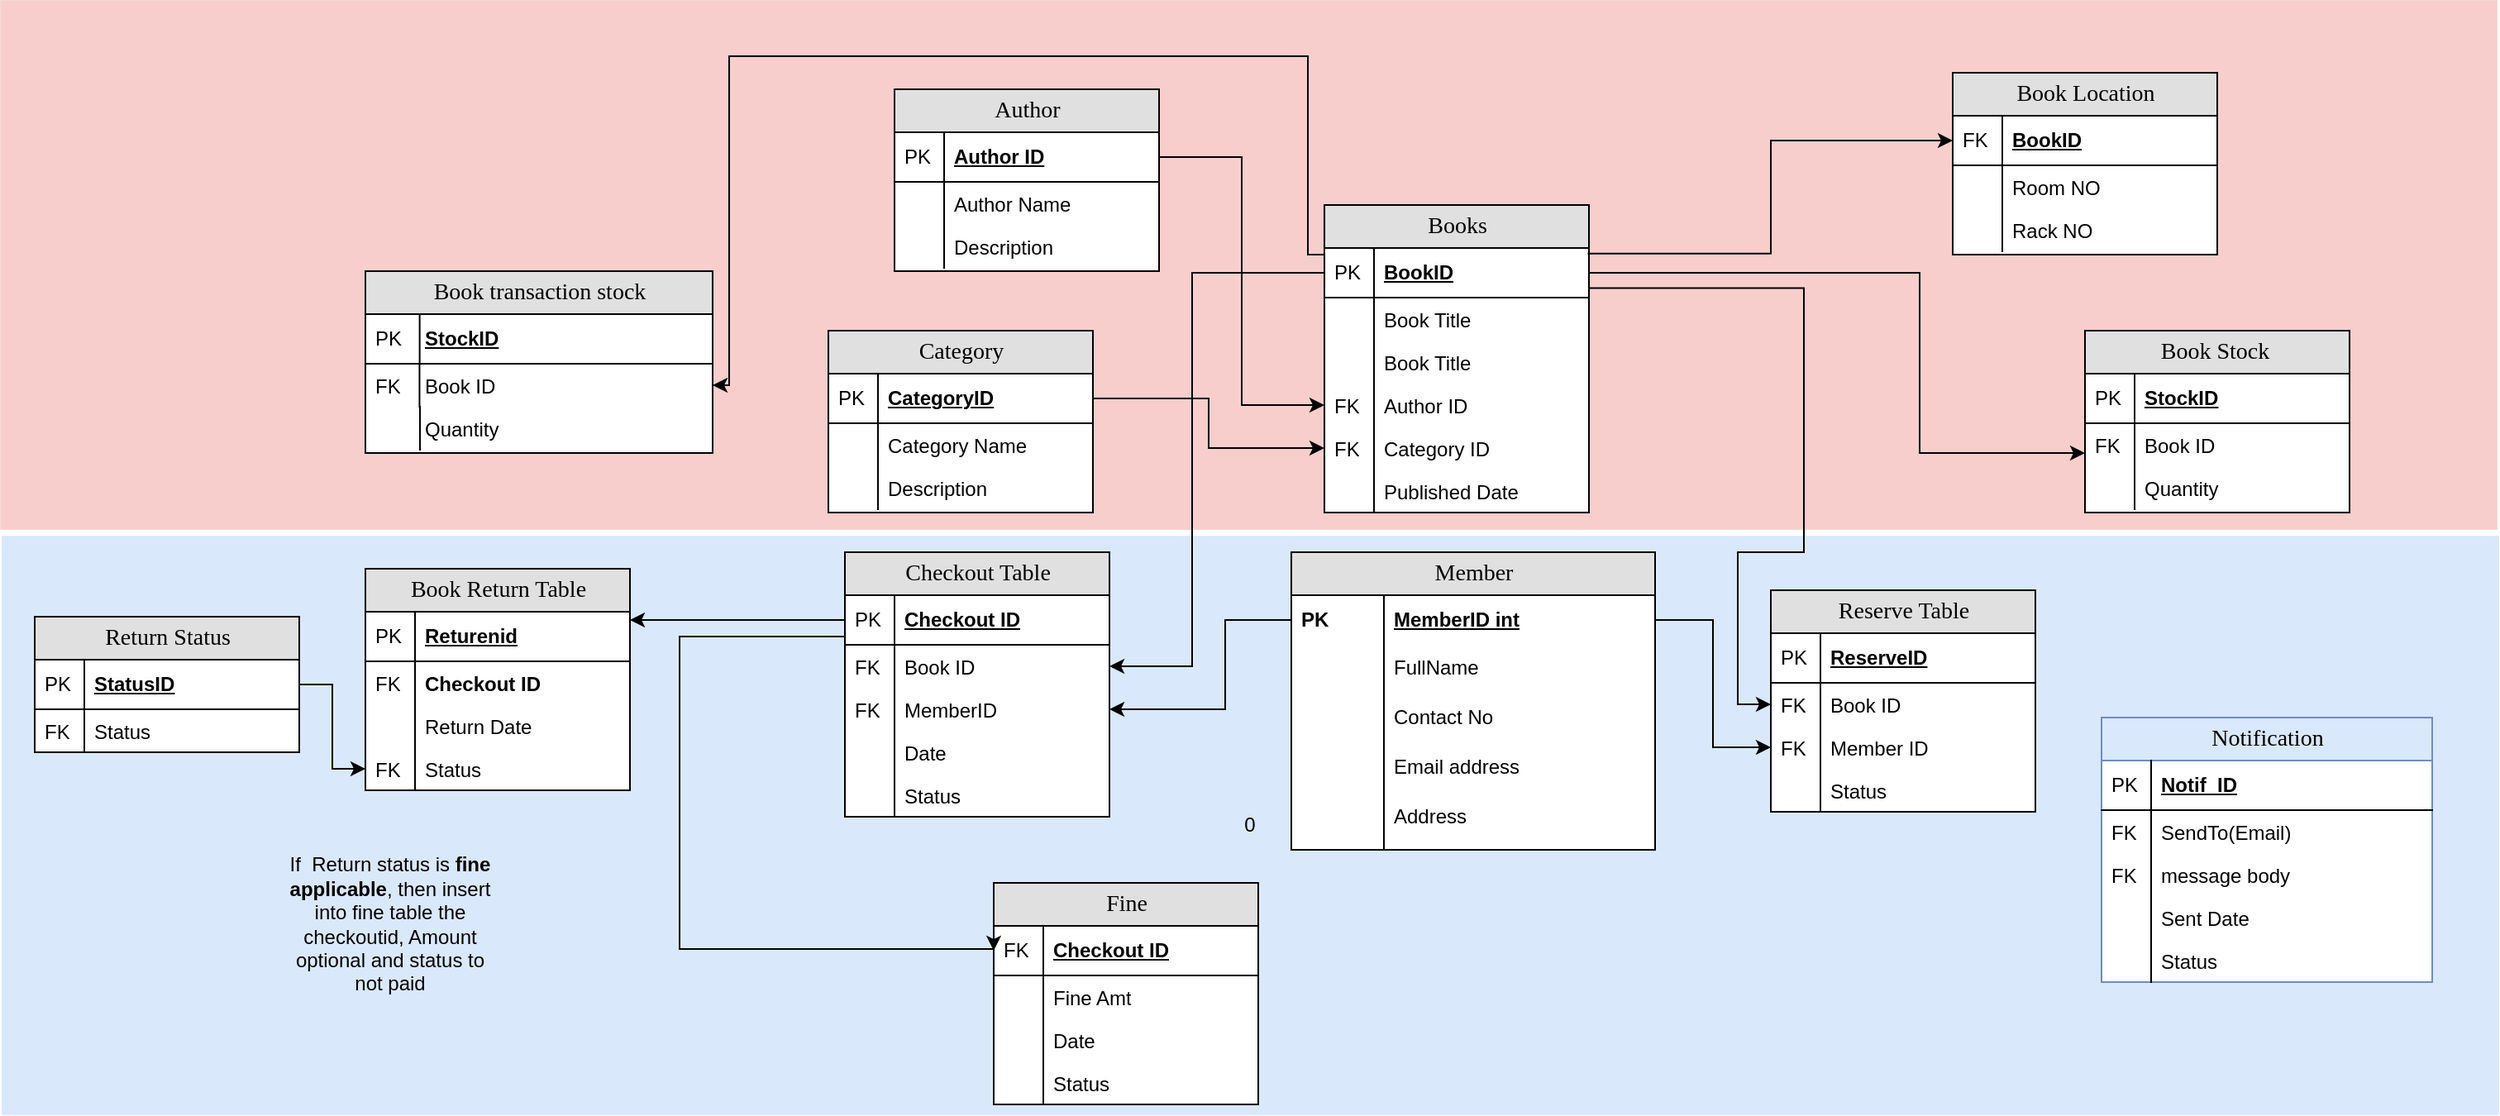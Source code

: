 <mxfile version="16.4.7" type="github">
  <diagram name="Page-1" id="e56a1550-8fbb-45ad-956c-1786394a9013">
    <mxGraphModel dx="2378" dy="1433" grid="1" gridSize="10" guides="1" tooltips="1" connect="1" arrows="1" fold="1" page="1" pageScale="1" pageWidth="1100" pageHeight="850" background="none" math="0" shadow="0">
      <root>
        <mxCell id="0" />
        <mxCell id="1" parent="0" />
        <mxCell id="zyqultt8QkaMkEBmk27H-129" value="0" style="rounded=0;whiteSpace=wrap;html=1;fillColor=#dae8fc;strokeColor=#6c8ebf;strokeWidth=0;" parent="1" vertex="1">
          <mxGeometry x="-390" y="270" width="1510" height="350" as="geometry" />
        </mxCell>
        <mxCell id="zyqultt8QkaMkEBmk27H-127" value="" style="rounded=0;whiteSpace=wrap;html=1;fillColor=#f8cecc;strokeColor=#b85450;strokeWidth=0;" parent="1" vertex="1">
          <mxGeometry x="-391" y="-54" width="1510" height="320" as="geometry" />
        </mxCell>
        <mxCell id="2e49270ec7c68f3f-1" value="Member" style="swimlane;html=1;fontStyle=0;childLayout=stackLayout;horizontal=1;startSize=26;fillColor=#e0e0e0;horizontalStack=0;resizeParent=1;resizeLast=0;collapsible=1;marginBottom=0;swimlaneFillColor=#ffffff;align=center;rounded=0;shadow=0;comic=0;labelBackgroundColor=none;strokeWidth=1;fontFamily=Verdana;fontSize=14" parent="1" vertex="1">
          <mxGeometry x="390" y="280" width="220" height="180" as="geometry" />
        </mxCell>
        <mxCell id="2e49270ec7c68f3f-2" value="MemberID int" style="shape=partialRectangle;top=0;left=0;right=0;bottom=0;html=1;align=left;verticalAlign=middle;fillColor=none;spacingLeft=60;spacingRight=4;whiteSpace=wrap;overflow=hidden;rotatable=0;points=[[0,0.5],[1,0.5]];portConstraint=eastwest;dropTarget=0;fontStyle=5;" parent="2e49270ec7c68f3f-1" vertex="1">
          <mxGeometry y="26" width="220" height="30" as="geometry" />
        </mxCell>
        <mxCell id="2e49270ec7c68f3f-3" value="PK" style="shape=partialRectangle;fontStyle=1;top=0;left=0;bottom=0;html=1;fillColor=none;align=left;verticalAlign=middle;spacingLeft=4;spacingRight=4;whiteSpace=wrap;overflow=hidden;rotatable=0;points=[];portConstraint=eastwest;part=1;" parent="2e49270ec7c68f3f-2" vertex="1" connectable="0">
          <mxGeometry width="56" height="30" as="geometry" />
        </mxCell>
        <mxCell id="2e49270ec7c68f3f-6" value="FullName" style="shape=partialRectangle;top=0;left=0;right=0;bottom=0;html=1;align=left;verticalAlign=top;fillColor=none;spacingLeft=60;spacingRight=4;whiteSpace=wrap;overflow=hidden;rotatable=0;points=[[0,0.5],[1,0.5]];portConstraint=eastwest;dropTarget=0;" parent="2e49270ec7c68f3f-1" vertex="1">
          <mxGeometry y="56" width="220" height="30" as="geometry" />
        </mxCell>
        <mxCell id="2e49270ec7c68f3f-7" value="" style="shape=partialRectangle;top=0;left=0;bottom=0;html=1;fillColor=none;align=left;verticalAlign=top;spacingLeft=4;spacingRight=4;whiteSpace=wrap;overflow=hidden;rotatable=0;points=[];portConstraint=eastwest;part=1;" parent="2e49270ec7c68f3f-6" vertex="1" connectable="0">
          <mxGeometry width="56" height="30" as="geometry" />
        </mxCell>
        <mxCell id="zyqultt8QkaMkEBmk27H-4" value="Contact No" style="shape=partialRectangle;top=0;left=0;right=0;bottom=0;html=1;align=left;verticalAlign=top;fillColor=none;spacingLeft=60;spacingRight=4;whiteSpace=wrap;overflow=hidden;rotatable=0;points=[[0,0.5],[1,0.5]];portConstraint=eastwest;dropTarget=0;" parent="2e49270ec7c68f3f-1" vertex="1">
          <mxGeometry y="86" width="220" height="30" as="geometry" />
        </mxCell>
        <mxCell id="zyqultt8QkaMkEBmk27H-5" value="" style="shape=partialRectangle;top=0;left=0;bottom=0;html=1;fillColor=none;align=left;verticalAlign=top;spacingLeft=4;spacingRight=4;whiteSpace=wrap;overflow=hidden;rotatable=0;points=[];portConstraint=eastwest;part=1;" parent="zyqultt8QkaMkEBmk27H-4" vertex="1" connectable="0">
          <mxGeometry width="56" height="30" as="geometry" />
        </mxCell>
        <mxCell id="zyqultt8QkaMkEBmk27H-6" value="Email address" style="shape=partialRectangle;top=0;left=0;right=0;bottom=0;html=1;align=left;verticalAlign=top;fillColor=none;spacingLeft=60;spacingRight=4;whiteSpace=wrap;overflow=hidden;rotatable=0;points=[[0,0.5],[1,0.5]];portConstraint=eastwest;dropTarget=0;" parent="2e49270ec7c68f3f-1" vertex="1">
          <mxGeometry y="116" width="220" height="30" as="geometry" />
        </mxCell>
        <mxCell id="zyqultt8QkaMkEBmk27H-7" value="" style="shape=partialRectangle;top=0;left=0;bottom=0;html=1;fillColor=none;align=left;verticalAlign=top;spacingLeft=4;spacingRight=4;whiteSpace=wrap;overflow=hidden;rotatable=0;points=[];portConstraint=eastwest;part=1;" parent="zyqultt8QkaMkEBmk27H-6" vertex="1" connectable="0">
          <mxGeometry width="56" height="30" as="geometry" />
        </mxCell>
        <mxCell id="zyqultt8QkaMkEBmk27H-8" value="Address" style="shape=partialRectangle;top=0;left=0;right=0;bottom=0;html=1;align=left;verticalAlign=top;fillColor=none;spacingLeft=60;spacingRight=4;whiteSpace=wrap;overflow=hidden;rotatable=0;points=[[0,0.5],[1,0.5]];portConstraint=eastwest;dropTarget=0;" parent="2e49270ec7c68f3f-1" vertex="1">
          <mxGeometry y="146" width="220" height="34" as="geometry" />
        </mxCell>
        <mxCell id="zyqultt8QkaMkEBmk27H-9" value="" style="shape=partialRectangle;top=0;left=0;bottom=0;html=1;fillColor=none;align=left;verticalAlign=top;spacingLeft=4;spacingRight=4;whiteSpace=wrap;overflow=hidden;rotatable=0;points=[];portConstraint=eastwest;part=1;" parent="zyqultt8QkaMkEBmk27H-8" vertex="1" connectable="0">
          <mxGeometry width="56" height="34" as="geometry" />
        </mxCell>
        <mxCell id="2e49270ec7c68f3f-8" value="Books" style="swimlane;html=1;fontStyle=0;childLayout=stackLayout;horizontal=1;startSize=26;fillColor=#e0e0e0;horizontalStack=0;resizeParent=1;resizeLast=0;collapsible=1;marginBottom=0;swimlaneFillColor=#ffffff;align=center;rounded=0;shadow=0;comic=0;labelBackgroundColor=none;strokeWidth=1;fontFamily=Verdana;fontSize=14;swimlaneLine=1;" parent="1" vertex="1">
          <mxGeometry x="410" y="70" width="160" height="186" as="geometry" />
        </mxCell>
        <mxCell id="2e49270ec7c68f3f-9" value="BookID" style="shape=partialRectangle;top=0;left=0;right=0;bottom=1;html=1;align=left;verticalAlign=middle;fillColor=none;spacingLeft=34;spacingRight=4;whiteSpace=wrap;overflow=hidden;rotatable=0;points=[[0,0.5],[1,0.5]];portConstraint=eastwest;dropTarget=0;fontStyle=5;" parent="2e49270ec7c68f3f-8" vertex="1">
          <mxGeometry y="26" width="160" height="30" as="geometry" />
        </mxCell>
        <mxCell id="2e49270ec7c68f3f-10" value="PK" style="shape=partialRectangle;top=0;left=0;bottom=0;html=1;fillColor=none;align=left;verticalAlign=middle;spacingLeft=4;spacingRight=4;whiteSpace=wrap;overflow=hidden;rotatable=0;points=[];portConstraint=eastwest;part=1;" parent="2e49270ec7c68f3f-9" vertex="1" connectable="0">
          <mxGeometry width="30" height="30" as="geometry" />
        </mxCell>
        <mxCell id="zyqultt8QkaMkEBmk27H-36" value="Book Title" style="shape=partialRectangle;top=0;left=0;right=0;bottom=0;html=1;align=left;verticalAlign=top;fillColor=none;spacingLeft=34;spacingRight=4;whiteSpace=wrap;overflow=hidden;rotatable=0;points=[[0,0.5],[1,0.5]];portConstraint=eastwest;dropTarget=0;" parent="2e49270ec7c68f3f-8" vertex="1">
          <mxGeometry y="56" width="160" height="26" as="geometry" />
        </mxCell>
        <mxCell id="zyqultt8QkaMkEBmk27H-37" value="" style="shape=partialRectangle;top=0;left=0;bottom=0;html=1;fillColor=none;align=left;verticalAlign=top;spacingLeft=4;spacingRight=4;whiteSpace=wrap;overflow=hidden;rotatable=0;points=[];portConstraint=eastwest;part=1;" parent="zyqultt8QkaMkEBmk27H-36" vertex="1" connectable="0">
          <mxGeometry width="30" height="26" as="geometry" />
        </mxCell>
        <mxCell id="2e49270ec7c68f3f-11" value="Book Title" style="shape=partialRectangle;top=0;left=0;right=0;bottom=0;html=1;align=left;verticalAlign=top;fillColor=none;spacingLeft=34;spacingRight=4;whiteSpace=wrap;overflow=hidden;rotatable=0;points=[[0,0.5],[1,0.5]];portConstraint=eastwest;dropTarget=0;" parent="2e49270ec7c68f3f-8" vertex="1">
          <mxGeometry y="82" width="160" height="26" as="geometry" />
        </mxCell>
        <mxCell id="2e49270ec7c68f3f-12" value="" style="shape=partialRectangle;top=0;left=0;bottom=0;html=1;fillColor=none;align=left;verticalAlign=top;spacingLeft=4;spacingRight=4;whiteSpace=wrap;overflow=hidden;rotatable=0;points=[];portConstraint=eastwest;part=1;" parent="2e49270ec7c68f3f-11" vertex="1" connectable="0">
          <mxGeometry width="30" height="26" as="geometry" />
        </mxCell>
        <mxCell id="2e49270ec7c68f3f-13" value="Author ID" style="shape=partialRectangle;top=0;left=0;right=0;bottom=0;html=1;align=left;verticalAlign=top;fillColor=none;spacingLeft=34;spacingRight=4;whiteSpace=wrap;overflow=hidden;rotatable=0;points=[[0,0.5],[1,0.5]];portConstraint=eastwest;dropTarget=0;" parent="2e49270ec7c68f3f-8" vertex="1">
          <mxGeometry y="108" width="160" height="26" as="geometry" />
        </mxCell>
        <mxCell id="2e49270ec7c68f3f-14" value="FK" style="shape=partialRectangle;top=0;left=0;bottom=0;html=1;fillColor=none;align=left;verticalAlign=top;spacingLeft=4;spacingRight=4;whiteSpace=wrap;overflow=hidden;rotatable=0;points=[];portConstraint=eastwest;part=1;" parent="2e49270ec7c68f3f-13" vertex="1" connectable="0">
          <mxGeometry width="30" height="26" as="geometry" />
        </mxCell>
        <mxCell id="2e49270ec7c68f3f-15" value="Category ID" style="shape=partialRectangle;top=0;left=0;right=0;bottom=0;html=1;align=left;verticalAlign=top;fillColor=none;spacingLeft=34;spacingRight=4;whiteSpace=wrap;overflow=hidden;rotatable=0;points=[[0,0.5],[1,0.5]];portConstraint=eastwest;dropTarget=0;" parent="2e49270ec7c68f3f-8" vertex="1">
          <mxGeometry y="134" width="160" height="26" as="geometry" />
        </mxCell>
        <mxCell id="2e49270ec7c68f3f-16" value="FK" style="shape=partialRectangle;top=0;left=0;bottom=0;html=1;fillColor=none;align=left;verticalAlign=top;spacingLeft=4;spacingRight=4;whiteSpace=wrap;overflow=hidden;rotatable=0;points=[];portConstraint=eastwest;part=1;" parent="2e49270ec7c68f3f-15" vertex="1" connectable="0">
          <mxGeometry width="30" height="26" as="geometry" />
        </mxCell>
        <mxCell id="zyqultt8QkaMkEBmk27H-10" value="Published Date" style="shape=partialRectangle;top=0;left=0;right=0;bottom=0;html=1;align=left;verticalAlign=top;fillColor=none;spacingLeft=34;spacingRight=4;whiteSpace=wrap;overflow=hidden;rotatable=0;points=[[0,0.5],[1,0.5]];portConstraint=eastwest;dropTarget=0;" parent="2e49270ec7c68f3f-8" vertex="1">
          <mxGeometry y="160" width="160" height="26" as="geometry" />
        </mxCell>
        <mxCell id="zyqultt8QkaMkEBmk27H-11" value="" style="shape=partialRectangle;top=0;left=0;bottom=0;html=1;fillColor=none;align=left;verticalAlign=top;spacingLeft=4;spacingRight=4;whiteSpace=wrap;overflow=hidden;rotatable=0;points=[];portConstraint=eastwest;part=1;" parent="zyqultt8QkaMkEBmk27H-10" vertex="1" connectable="0">
          <mxGeometry width="30" height="26" as="geometry" />
        </mxCell>
        <mxCell id="zyqultt8QkaMkEBmk27H-24" value="Book Location" style="swimlane;html=1;fontStyle=0;childLayout=stackLayout;horizontal=1;startSize=26;fillColor=#e0e0e0;horizontalStack=0;resizeParent=1;resizeLast=0;collapsible=1;marginBottom=0;swimlaneFillColor=#ffffff;align=center;rounded=0;shadow=0;comic=0;labelBackgroundColor=none;strokeWidth=1;fontFamily=Verdana;fontSize=14;swimlaneLine=1;" parent="1" vertex="1">
          <mxGeometry x="790" y="-10" width="160" height="110" as="geometry" />
        </mxCell>
        <mxCell id="zyqultt8QkaMkEBmk27H-25" value="BookID" style="shape=partialRectangle;top=0;left=0;right=0;bottom=1;html=1;align=left;verticalAlign=middle;fillColor=none;spacingLeft=34;spacingRight=4;whiteSpace=wrap;overflow=hidden;rotatable=0;points=[[0,0.5],[1,0.5]];portConstraint=eastwest;dropTarget=0;fontStyle=5;" parent="zyqultt8QkaMkEBmk27H-24" vertex="1">
          <mxGeometry y="26" width="160" height="30" as="geometry" />
        </mxCell>
        <mxCell id="zyqultt8QkaMkEBmk27H-26" value="FK" style="shape=partialRectangle;top=0;left=0;bottom=0;html=1;fillColor=none;align=left;verticalAlign=middle;spacingLeft=4;spacingRight=4;whiteSpace=wrap;overflow=hidden;rotatable=0;points=[];portConstraint=eastwest;part=1;" parent="zyqultt8QkaMkEBmk27H-25" vertex="1" connectable="0">
          <mxGeometry width="30" height="30" as="geometry" />
        </mxCell>
        <mxCell id="zyqultt8QkaMkEBmk27H-27" value="Room NO" style="shape=partialRectangle;top=0;left=0;right=0;bottom=0;html=1;align=left;verticalAlign=top;fillColor=none;spacingLeft=34;spacingRight=4;whiteSpace=wrap;overflow=hidden;rotatable=0;points=[[0,0.5],[1,0.5]];portConstraint=eastwest;dropTarget=0;" parent="zyqultt8QkaMkEBmk27H-24" vertex="1">
          <mxGeometry y="56" width="160" height="26" as="geometry" />
        </mxCell>
        <mxCell id="zyqultt8QkaMkEBmk27H-28" value="" style="shape=partialRectangle;top=0;left=0;bottom=0;html=1;fillColor=none;align=left;verticalAlign=top;spacingLeft=4;spacingRight=4;whiteSpace=wrap;overflow=hidden;rotatable=0;points=[];portConstraint=eastwest;part=1;" parent="zyqultt8QkaMkEBmk27H-27" vertex="1" connectable="0">
          <mxGeometry width="30" height="26" as="geometry" />
        </mxCell>
        <mxCell id="zyqultt8QkaMkEBmk27H-29" value="Rack NO" style="shape=partialRectangle;top=0;left=0;right=0;bottom=0;html=1;align=left;verticalAlign=top;fillColor=none;spacingLeft=34;spacingRight=4;whiteSpace=wrap;overflow=hidden;rotatable=0;points=[[0,0.5],[1,0.5]];portConstraint=eastwest;dropTarget=0;" parent="zyqultt8QkaMkEBmk27H-24" vertex="1">
          <mxGeometry y="82" width="160" height="26" as="geometry" />
        </mxCell>
        <mxCell id="zyqultt8QkaMkEBmk27H-30" value="" style="shape=partialRectangle;top=0;left=0;bottom=0;html=1;fillColor=none;align=left;verticalAlign=top;spacingLeft=4;spacingRight=4;whiteSpace=wrap;overflow=hidden;rotatable=0;points=[];portConstraint=eastwest;part=1;" parent="zyqultt8QkaMkEBmk27H-29" vertex="1" connectable="0">
          <mxGeometry width="30" height="26" as="geometry" />
        </mxCell>
        <mxCell id="zyqultt8QkaMkEBmk27H-35" style="edgeStyle=orthogonalEdgeStyle;rounded=0;orthogonalLoop=1;jettySize=auto;html=1;exitX=0.995;exitY=0.113;exitDx=0;exitDy=0;exitPerimeter=0;entryX=0;entryY=0.5;entryDx=0;entryDy=0;" parent="1" source="2e49270ec7c68f3f-9" target="zyqultt8QkaMkEBmk27H-25" edge="1">
          <mxGeometry relative="1" as="geometry">
            <mxPoint x="750" y="39" as="targetPoint" />
          </mxGeometry>
        </mxCell>
        <mxCell id="zyqultt8QkaMkEBmk27H-41" value="Category" style="swimlane;html=1;fontStyle=0;childLayout=stackLayout;horizontal=1;startSize=26;fillColor=#e0e0e0;horizontalStack=0;resizeParent=1;resizeLast=0;collapsible=1;marginBottom=0;swimlaneFillColor=#ffffff;align=center;rounded=0;shadow=0;comic=0;labelBackgroundColor=none;strokeWidth=1;fontFamily=Verdana;fontSize=14;swimlaneLine=1;" parent="1" vertex="1">
          <mxGeometry x="110" y="146" width="160" height="110" as="geometry" />
        </mxCell>
        <mxCell id="zyqultt8QkaMkEBmk27H-42" value="CategoryID" style="shape=partialRectangle;top=0;left=0;right=0;bottom=1;html=1;align=left;verticalAlign=middle;fillColor=none;spacingLeft=34;spacingRight=4;whiteSpace=wrap;overflow=hidden;rotatable=0;points=[[0,0.5],[1,0.5]];portConstraint=eastwest;dropTarget=0;fontStyle=5;" parent="zyqultt8QkaMkEBmk27H-41" vertex="1">
          <mxGeometry y="26" width="160" height="30" as="geometry" />
        </mxCell>
        <mxCell id="zyqultt8QkaMkEBmk27H-43" value="PK" style="shape=partialRectangle;top=0;left=0;bottom=0;html=1;fillColor=none;align=left;verticalAlign=middle;spacingLeft=4;spacingRight=4;whiteSpace=wrap;overflow=hidden;rotatable=0;points=[];portConstraint=eastwest;part=1;" parent="zyqultt8QkaMkEBmk27H-42" vertex="1" connectable="0">
          <mxGeometry width="30" height="30" as="geometry" />
        </mxCell>
        <mxCell id="zyqultt8QkaMkEBmk27H-44" value="Category Name" style="shape=partialRectangle;top=0;left=0;right=0;bottom=0;html=1;align=left;verticalAlign=top;fillColor=none;spacingLeft=34;spacingRight=4;whiteSpace=wrap;overflow=hidden;rotatable=0;points=[[0,0.5],[1,0.5]];portConstraint=eastwest;dropTarget=0;" parent="zyqultt8QkaMkEBmk27H-41" vertex="1">
          <mxGeometry y="56" width="160" height="26" as="geometry" />
        </mxCell>
        <mxCell id="zyqultt8QkaMkEBmk27H-45" value="" style="shape=partialRectangle;top=0;left=0;bottom=0;html=1;fillColor=none;align=left;verticalAlign=top;spacingLeft=4;spacingRight=4;whiteSpace=wrap;overflow=hidden;rotatable=0;points=[];portConstraint=eastwest;part=1;" parent="zyqultt8QkaMkEBmk27H-44" vertex="1" connectable="0">
          <mxGeometry width="30" height="26" as="geometry" />
        </mxCell>
        <mxCell id="zyqultt8QkaMkEBmk27H-46" value="Description" style="shape=partialRectangle;top=0;left=0;right=0;bottom=0;html=1;align=left;verticalAlign=top;fillColor=none;spacingLeft=34;spacingRight=4;whiteSpace=wrap;overflow=hidden;rotatable=0;points=[[0,0.5],[1,0.5]];portConstraint=eastwest;dropTarget=0;" parent="zyqultt8QkaMkEBmk27H-41" vertex="1">
          <mxGeometry y="82" width="160" height="26" as="geometry" />
        </mxCell>
        <mxCell id="zyqultt8QkaMkEBmk27H-47" value="" style="shape=partialRectangle;top=0;left=0;bottom=0;html=1;fillColor=none;align=left;verticalAlign=top;spacingLeft=4;spacingRight=4;whiteSpace=wrap;overflow=hidden;rotatable=0;points=[];portConstraint=eastwest;part=1;" parent="zyqultt8QkaMkEBmk27H-46" vertex="1" connectable="0">
          <mxGeometry width="30" height="26" as="geometry" />
        </mxCell>
        <mxCell id="zyqultt8QkaMkEBmk27H-56" style="edgeStyle=orthogonalEdgeStyle;rounded=0;orthogonalLoop=1;jettySize=auto;html=1;exitX=1;exitY=0.5;exitDx=0;exitDy=0;" parent="1" source="zyqultt8QkaMkEBmk27H-42" target="2e49270ec7c68f3f-15" edge="1">
          <mxGeometry relative="1" as="geometry" />
        </mxCell>
        <mxCell id="zyqultt8QkaMkEBmk27H-57" value="Author" style="swimlane;html=1;fontStyle=0;childLayout=stackLayout;horizontal=1;startSize=26;fillColor=#e0e0e0;horizontalStack=0;resizeParent=1;resizeLast=0;collapsible=1;marginBottom=0;swimlaneFillColor=#ffffff;align=center;rounded=0;shadow=0;comic=0;labelBackgroundColor=none;strokeWidth=1;fontFamily=Verdana;fontSize=14;swimlaneLine=1;" parent="1" vertex="1">
          <mxGeometry x="150" width="160" height="110" as="geometry" />
        </mxCell>
        <mxCell id="zyqultt8QkaMkEBmk27H-58" value="Author ID" style="shape=partialRectangle;top=0;left=0;right=0;bottom=1;html=1;align=left;verticalAlign=middle;fillColor=none;spacingLeft=34;spacingRight=4;whiteSpace=wrap;overflow=hidden;rotatable=0;points=[[0,0.5],[1,0.5]];portConstraint=eastwest;dropTarget=0;fontStyle=5;" parent="zyqultt8QkaMkEBmk27H-57" vertex="1">
          <mxGeometry y="26" width="160" height="30" as="geometry" />
        </mxCell>
        <mxCell id="zyqultt8QkaMkEBmk27H-59" value="PK" style="shape=partialRectangle;top=0;left=0;bottom=0;html=1;fillColor=none;align=left;verticalAlign=middle;spacingLeft=4;spacingRight=4;whiteSpace=wrap;overflow=hidden;rotatable=0;points=[];portConstraint=eastwest;part=1;" parent="zyqultt8QkaMkEBmk27H-58" vertex="1" connectable="0">
          <mxGeometry width="30" height="30" as="geometry" />
        </mxCell>
        <mxCell id="zyqultt8QkaMkEBmk27H-60" value="Author Name" style="shape=partialRectangle;top=0;left=0;right=0;bottom=0;html=1;align=left;verticalAlign=top;fillColor=none;spacingLeft=34;spacingRight=4;whiteSpace=wrap;overflow=hidden;rotatable=0;points=[[0,0.5],[1,0.5]];portConstraint=eastwest;dropTarget=0;" parent="zyqultt8QkaMkEBmk27H-57" vertex="1">
          <mxGeometry y="56" width="160" height="26" as="geometry" />
        </mxCell>
        <mxCell id="zyqultt8QkaMkEBmk27H-61" value="" style="shape=partialRectangle;top=0;left=0;bottom=0;html=1;fillColor=none;align=left;verticalAlign=top;spacingLeft=4;spacingRight=4;whiteSpace=wrap;overflow=hidden;rotatable=0;points=[];portConstraint=eastwest;part=1;" parent="zyqultt8QkaMkEBmk27H-60" vertex="1" connectable="0">
          <mxGeometry width="30" height="26" as="geometry" />
        </mxCell>
        <mxCell id="zyqultt8QkaMkEBmk27H-62" value="Description" style="shape=partialRectangle;top=0;left=0;right=0;bottom=0;html=1;align=left;verticalAlign=top;fillColor=none;spacingLeft=34;spacingRight=4;whiteSpace=wrap;overflow=hidden;rotatable=0;points=[[0,0.5],[1,0.5]];portConstraint=eastwest;dropTarget=0;" parent="zyqultt8QkaMkEBmk27H-57" vertex="1">
          <mxGeometry y="82" width="160" height="26" as="geometry" />
        </mxCell>
        <mxCell id="zyqultt8QkaMkEBmk27H-63" value="" style="shape=partialRectangle;top=0;left=0;bottom=0;html=1;fillColor=none;align=left;verticalAlign=top;spacingLeft=4;spacingRight=4;whiteSpace=wrap;overflow=hidden;rotatable=0;points=[];portConstraint=eastwest;part=1;" parent="zyqultt8QkaMkEBmk27H-62" vertex="1" connectable="0">
          <mxGeometry width="30" height="26" as="geometry" />
        </mxCell>
        <mxCell id="zyqultt8QkaMkEBmk27H-64" style="edgeStyle=orthogonalEdgeStyle;rounded=0;orthogonalLoop=1;jettySize=auto;html=1;exitX=1;exitY=0.5;exitDx=0;exitDy=0;entryX=0;entryY=0.5;entryDx=0;entryDy=0;" parent="1" source="zyqultt8QkaMkEBmk27H-58" target="2e49270ec7c68f3f-13" edge="1">
          <mxGeometry relative="1" as="geometry" />
        </mxCell>
        <mxCell id="zyqultt8QkaMkEBmk27H-65" value="Book Stock&amp;nbsp;" style="swimlane;html=1;fontStyle=0;childLayout=stackLayout;horizontal=1;startSize=26;fillColor=#e0e0e0;horizontalStack=0;resizeParent=1;resizeLast=0;collapsible=1;marginBottom=0;swimlaneFillColor=#ffffff;align=center;rounded=0;shadow=0;comic=0;labelBackgroundColor=none;strokeWidth=1;fontFamily=Verdana;fontSize=14;swimlaneLine=1;" parent="1" vertex="1">
          <mxGeometry x="870" y="146" width="160" height="110" as="geometry" />
        </mxCell>
        <mxCell id="zyqultt8QkaMkEBmk27H-66" value="StockID" style="shape=partialRectangle;top=0;left=0;right=0;bottom=1;html=1;align=left;verticalAlign=middle;fillColor=none;spacingLeft=34;spacingRight=4;whiteSpace=wrap;overflow=hidden;rotatable=0;points=[[0,0.5],[1,0.5]];portConstraint=eastwest;dropTarget=0;fontStyle=5;" parent="zyqultt8QkaMkEBmk27H-65" vertex="1">
          <mxGeometry y="26" width="160" height="30" as="geometry" />
        </mxCell>
        <mxCell id="zyqultt8QkaMkEBmk27H-67" value="PK" style="shape=partialRectangle;top=0;left=0;bottom=0;html=1;fillColor=none;align=left;verticalAlign=middle;spacingLeft=4;spacingRight=4;whiteSpace=wrap;overflow=hidden;rotatable=0;points=[];portConstraint=eastwest;part=1;" parent="zyqultt8QkaMkEBmk27H-66" vertex="1" connectable="0">
          <mxGeometry width="30" height="30" as="geometry" />
        </mxCell>
        <mxCell id="zyqultt8QkaMkEBmk27H-68" value="Book ID" style="shape=partialRectangle;top=0;left=0;right=0;bottom=0;html=1;align=left;verticalAlign=top;fillColor=none;spacingLeft=34;spacingRight=4;whiteSpace=wrap;overflow=hidden;rotatable=0;points=[[0,0.5],[1,0.5]];portConstraint=eastwest;dropTarget=0;" parent="zyqultt8QkaMkEBmk27H-65" vertex="1">
          <mxGeometry y="56" width="160" height="26" as="geometry" />
        </mxCell>
        <mxCell id="zyqultt8QkaMkEBmk27H-69" value="FK" style="shape=partialRectangle;top=0;left=0;bottom=0;html=1;fillColor=none;align=left;verticalAlign=top;spacingLeft=4;spacingRight=4;whiteSpace=wrap;overflow=hidden;rotatable=0;points=[];portConstraint=eastwest;part=1;" parent="zyqultt8QkaMkEBmk27H-68" vertex="1" connectable="0">
          <mxGeometry width="30" height="26" as="geometry" />
        </mxCell>
        <mxCell id="zyqultt8QkaMkEBmk27H-70" value="Quantity" style="shape=partialRectangle;top=0;left=0;right=0;bottom=0;html=1;align=left;verticalAlign=top;fillColor=none;spacingLeft=34;spacingRight=4;whiteSpace=wrap;overflow=hidden;rotatable=0;points=[[0,0.5],[1,0.5]];portConstraint=eastwest;dropTarget=0;" parent="zyqultt8QkaMkEBmk27H-65" vertex="1">
          <mxGeometry y="82" width="160" height="26" as="geometry" />
        </mxCell>
        <mxCell id="zyqultt8QkaMkEBmk27H-71" value="" style="shape=partialRectangle;top=0;left=0;bottom=0;html=1;fillColor=none;align=left;verticalAlign=top;spacingLeft=4;spacingRight=4;whiteSpace=wrap;overflow=hidden;rotatable=0;points=[];portConstraint=eastwest;part=1;" parent="zyqultt8QkaMkEBmk27H-70" vertex="1" connectable="0">
          <mxGeometry width="30" height="26" as="geometry" />
        </mxCell>
        <mxCell id="zyqultt8QkaMkEBmk27H-73" value="Reserve Table" style="swimlane;html=1;fontStyle=0;childLayout=stackLayout;horizontal=1;startSize=26;fillColor=#e0e0e0;horizontalStack=0;resizeParent=1;resizeLast=0;collapsible=1;marginBottom=0;swimlaneFillColor=#ffffff;align=center;rounded=0;shadow=0;comic=0;labelBackgroundColor=none;strokeWidth=1;fontFamily=Verdana;fontSize=14;swimlaneLine=1;" parent="1" vertex="1">
          <mxGeometry x="680" y="303" width="160" height="134" as="geometry" />
        </mxCell>
        <mxCell id="zyqultt8QkaMkEBmk27H-74" value="ReserveID" style="shape=partialRectangle;top=0;left=0;right=0;bottom=1;html=1;align=left;verticalAlign=middle;fillColor=none;spacingLeft=34;spacingRight=4;whiteSpace=wrap;overflow=hidden;rotatable=0;points=[[0,0.5],[1,0.5]];portConstraint=eastwest;dropTarget=0;fontStyle=5;" parent="zyqultt8QkaMkEBmk27H-73" vertex="1">
          <mxGeometry y="26" width="160" height="30" as="geometry" />
        </mxCell>
        <mxCell id="zyqultt8QkaMkEBmk27H-75" value="PK" style="shape=partialRectangle;top=0;left=0;bottom=0;html=1;fillColor=none;align=left;verticalAlign=middle;spacingLeft=4;spacingRight=4;whiteSpace=wrap;overflow=hidden;rotatable=0;points=[];portConstraint=eastwest;part=1;" parent="zyqultt8QkaMkEBmk27H-74" vertex="1" connectable="0">
          <mxGeometry width="30" height="30" as="geometry" />
        </mxCell>
        <mxCell id="zyqultt8QkaMkEBmk27H-76" value="Book ID" style="shape=partialRectangle;top=0;left=0;right=0;bottom=0;html=1;align=left;verticalAlign=top;fillColor=none;spacingLeft=34;spacingRight=4;whiteSpace=wrap;overflow=hidden;rotatable=0;points=[[0,0.5],[1,0.5]];portConstraint=eastwest;dropTarget=0;" parent="zyqultt8QkaMkEBmk27H-73" vertex="1">
          <mxGeometry y="56" width="160" height="26" as="geometry" />
        </mxCell>
        <mxCell id="zyqultt8QkaMkEBmk27H-77" value="FK" style="shape=partialRectangle;top=0;left=0;bottom=0;html=1;fillColor=none;align=left;verticalAlign=top;spacingLeft=4;spacingRight=4;whiteSpace=wrap;overflow=hidden;rotatable=0;points=[];portConstraint=eastwest;part=1;" parent="zyqultt8QkaMkEBmk27H-76" vertex="1" connectable="0">
          <mxGeometry width="30" height="26" as="geometry" />
        </mxCell>
        <mxCell id="zyqultt8QkaMkEBmk27H-78" value="Member ID" style="shape=partialRectangle;top=0;left=0;right=0;bottom=0;html=1;align=left;verticalAlign=top;fillColor=none;spacingLeft=34;spacingRight=4;whiteSpace=wrap;overflow=hidden;rotatable=0;points=[[0,0.5],[1,0.5]];portConstraint=eastwest;dropTarget=0;" parent="zyqultt8QkaMkEBmk27H-73" vertex="1">
          <mxGeometry y="82" width="160" height="26" as="geometry" />
        </mxCell>
        <mxCell id="zyqultt8QkaMkEBmk27H-79" value="FK" style="shape=partialRectangle;top=0;left=0;bottom=0;html=1;fillColor=none;align=left;verticalAlign=top;spacingLeft=4;spacingRight=4;whiteSpace=wrap;overflow=hidden;rotatable=0;points=[];portConstraint=eastwest;part=1;" parent="zyqultt8QkaMkEBmk27H-78" vertex="1" connectable="0">
          <mxGeometry width="30" height="26" as="geometry" />
        </mxCell>
        <mxCell id="zyqultt8QkaMkEBmk27H-80" value="Status" style="shape=partialRectangle;top=0;left=0;right=0;bottom=0;html=1;align=left;verticalAlign=top;fillColor=none;spacingLeft=34;spacingRight=4;whiteSpace=wrap;overflow=hidden;rotatable=0;points=[[0,0.5],[1,0.5]];portConstraint=eastwest;dropTarget=0;" parent="zyqultt8QkaMkEBmk27H-73" vertex="1">
          <mxGeometry y="108" width="160" height="26" as="geometry" />
        </mxCell>
        <mxCell id="zyqultt8QkaMkEBmk27H-81" value="" style="shape=partialRectangle;top=0;left=0;bottom=0;html=1;fillColor=none;align=left;verticalAlign=top;spacingLeft=4;spacingRight=4;whiteSpace=wrap;overflow=hidden;rotatable=0;points=[];portConstraint=eastwest;part=1;" parent="zyqultt8QkaMkEBmk27H-80" vertex="1" connectable="0">
          <mxGeometry width="30" height="26" as="geometry" />
        </mxCell>
        <mxCell id="zyqultt8QkaMkEBmk27H-82" style="edgeStyle=orthogonalEdgeStyle;rounded=0;orthogonalLoop=1;jettySize=auto;html=1;exitX=1;exitY=0.5;exitDx=0;exitDy=0;entryX=0;entryY=0.5;entryDx=0;entryDy=0;" parent="1" source="2e49270ec7c68f3f-2" target="zyqultt8QkaMkEBmk27H-78" edge="1">
          <mxGeometry relative="1" as="geometry" />
        </mxCell>
        <mxCell id="zyqultt8QkaMkEBmk27H-83" style="edgeStyle=orthogonalEdgeStyle;rounded=0;orthogonalLoop=1;jettySize=auto;html=1;exitX=1;exitY=0.5;exitDx=0;exitDy=0;" parent="1" source="2e49270ec7c68f3f-9" target="zyqultt8QkaMkEBmk27H-68" edge="1">
          <mxGeometry relative="1" as="geometry">
            <Array as="points">
              <mxPoint x="770" y="111" />
              <mxPoint x="770" y="220" />
            </Array>
          </mxGeometry>
        </mxCell>
        <mxCell id="zyqultt8QkaMkEBmk27H-84" style="edgeStyle=orthogonalEdgeStyle;rounded=0;orthogonalLoop=1;jettySize=auto;html=1;exitX=1;exitY=0.807;exitDx=0;exitDy=0;exitPerimeter=0;entryX=0;entryY=0.5;entryDx=0;entryDy=0;" parent="1" source="2e49270ec7c68f3f-9" target="zyqultt8QkaMkEBmk27H-76" edge="1">
          <mxGeometry relative="1" as="geometry">
            <mxPoint x="700" y="150" as="sourcePoint" />
            <mxPoint x="490" y="300" as="targetPoint" />
            <Array as="points">
              <mxPoint x="700" y="120" />
              <mxPoint x="700" y="280" />
              <mxPoint x="660" y="280" />
              <mxPoint x="660" y="372" />
            </Array>
          </mxGeometry>
        </mxCell>
        <mxCell id="zyqultt8QkaMkEBmk27H-86" value="Checkout Table" style="swimlane;html=1;fontStyle=0;childLayout=stackLayout;horizontal=1;startSize=26;fillColor=#e0e0e0;horizontalStack=0;resizeParent=1;resizeLast=0;collapsible=1;marginBottom=0;swimlaneFillColor=#ffffff;align=center;rounded=0;shadow=0;comic=0;labelBackgroundColor=none;strokeWidth=1;fontFamily=Verdana;fontSize=14;swimlaneLine=1;" parent="1" vertex="1">
          <mxGeometry x="120" y="280" width="160" height="160" as="geometry" />
        </mxCell>
        <mxCell id="zyqultt8QkaMkEBmk27H-87" value="Checkout ID" style="shape=partialRectangle;top=0;left=0;right=0;bottom=1;html=1;align=left;verticalAlign=middle;fillColor=none;spacingLeft=34;spacingRight=4;whiteSpace=wrap;overflow=hidden;rotatable=0;points=[[0,0.5],[1,0.5]];portConstraint=eastwest;dropTarget=0;fontStyle=5;" parent="zyqultt8QkaMkEBmk27H-86" vertex="1">
          <mxGeometry y="26" width="160" height="30" as="geometry" />
        </mxCell>
        <mxCell id="zyqultt8QkaMkEBmk27H-88" value="PK" style="shape=partialRectangle;top=0;left=0;bottom=0;html=1;fillColor=none;align=left;verticalAlign=middle;spacingLeft=4;spacingRight=4;whiteSpace=wrap;overflow=hidden;rotatable=0;points=[];portConstraint=eastwest;part=1;" parent="zyqultt8QkaMkEBmk27H-87" vertex="1" connectable="0">
          <mxGeometry width="30" height="30" as="geometry" />
        </mxCell>
        <mxCell id="zyqultt8QkaMkEBmk27H-89" value="Book ID" style="shape=partialRectangle;top=0;left=0;right=0;bottom=0;html=1;align=left;verticalAlign=top;fillColor=none;spacingLeft=34;spacingRight=4;whiteSpace=wrap;overflow=hidden;rotatable=0;points=[[0,0.5],[1,0.5]];portConstraint=eastwest;dropTarget=0;" parent="zyqultt8QkaMkEBmk27H-86" vertex="1">
          <mxGeometry y="56" width="160" height="26" as="geometry" />
        </mxCell>
        <mxCell id="zyqultt8QkaMkEBmk27H-90" value="FK" style="shape=partialRectangle;top=0;left=0;bottom=0;html=1;fillColor=none;align=left;verticalAlign=top;spacingLeft=4;spacingRight=4;whiteSpace=wrap;overflow=hidden;rotatable=0;points=[];portConstraint=eastwest;part=1;" parent="zyqultt8QkaMkEBmk27H-89" vertex="1" connectable="0">
          <mxGeometry width="30" height="26" as="geometry" />
        </mxCell>
        <mxCell id="zyqultt8QkaMkEBmk27H-91" value="MemberID" style="shape=partialRectangle;top=0;left=0;right=0;bottom=0;html=1;align=left;verticalAlign=top;fillColor=none;spacingLeft=34;spacingRight=4;whiteSpace=wrap;overflow=hidden;rotatable=0;points=[[0,0.5],[1,0.5]];portConstraint=eastwest;dropTarget=0;" parent="zyqultt8QkaMkEBmk27H-86" vertex="1">
          <mxGeometry y="82" width="160" height="26" as="geometry" />
        </mxCell>
        <mxCell id="zyqultt8QkaMkEBmk27H-92" value="FK" style="shape=partialRectangle;top=0;left=0;bottom=0;html=1;fillColor=none;align=left;verticalAlign=top;spacingLeft=4;spacingRight=4;whiteSpace=wrap;overflow=hidden;rotatable=0;points=[];portConstraint=eastwest;part=1;" parent="zyqultt8QkaMkEBmk27H-91" vertex="1" connectable="0">
          <mxGeometry width="30" height="26" as="geometry" />
        </mxCell>
        <mxCell id="zyqultt8QkaMkEBmk27H-93" value="Date" style="shape=partialRectangle;top=0;left=0;right=0;bottom=0;html=1;align=left;verticalAlign=top;fillColor=none;spacingLeft=34;spacingRight=4;whiteSpace=wrap;overflow=hidden;rotatable=0;points=[[0,0.5],[1,0.5]];portConstraint=eastwest;dropTarget=0;" parent="zyqultt8QkaMkEBmk27H-86" vertex="1">
          <mxGeometry y="108" width="160" height="26" as="geometry" />
        </mxCell>
        <mxCell id="zyqultt8QkaMkEBmk27H-94" value="" style="shape=partialRectangle;top=0;left=0;bottom=0;html=1;fillColor=none;align=left;verticalAlign=top;spacingLeft=4;spacingRight=4;whiteSpace=wrap;overflow=hidden;rotatable=0;points=[];portConstraint=eastwest;part=1;" parent="zyqultt8QkaMkEBmk27H-93" vertex="1" connectable="0">
          <mxGeometry width="30" height="26" as="geometry" />
        </mxCell>
        <mxCell id="zyqultt8QkaMkEBmk27H-95" value="Status" style="shape=partialRectangle;top=0;left=0;right=0;bottom=0;html=1;align=left;verticalAlign=top;fillColor=none;spacingLeft=34;spacingRight=4;whiteSpace=wrap;overflow=hidden;rotatable=0;points=[[0,0.5],[1,0.5]];portConstraint=eastwest;dropTarget=0;" parent="zyqultt8QkaMkEBmk27H-86" vertex="1">
          <mxGeometry y="134" width="160" height="26" as="geometry" />
        </mxCell>
        <mxCell id="zyqultt8QkaMkEBmk27H-96" value="" style="shape=partialRectangle;top=0;left=0;bottom=0;html=1;fillColor=none;align=left;verticalAlign=top;spacingLeft=4;spacingRight=4;whiteSpace=wrap;overflow=hidden;rotatable=0;points=[];portConstraint=eastwest;part=1;" parent="zyqultt8QkaMkEBmk27H-95" vertex="1" connectable="0">
          <mxGeometry width="30" height="26" as="geometry" />
        </mxCell>
        <mxCell id="zyqultt8QkaMkEBmk27H-97" value="Fine" style="swimlane;html=1;fontStyle=0;childLayout=stackLayout;horizontal=1;startSize=26;fillColor=#e0e0e0;horizontalStack=0;resizeParent=1;resizeLast=0;collapsible=1;marginBottom=0;swimlaneFillColor=#ffffff;align=center;rounded=0;shadow=0;comic=0;labelBackgroundColor=none;strokeWidth=1;fontFamily=Verdana;fontSize=14;swimlaneLine=1;" parent="1" vertex="1">
          <mxGeometry x="210" y="480" width="160" height="134" as="geometry" />
        </mxCell>
        <mxCell id="zyqultt8QkaMkEBmk27H-98" value="Checkout ID" style="shape=partialRectangle;top=0;left=0;right=0;bottom=1;html=1;align=left;verticalAlign=middle;fillColor=none;spacingLeft=34;spacingRight=4;whiteSpace=wrap;overflow=hidden;rotatable=0;points=[[0,0.5],[1,0.5]];portConstraint=eastwest;dropTarget=0;fontStyle=5;" parent="zyqultt8QkaMkEBmk27H-97" vertex="1">
          <mxGeometry y="26" width="160" height="30" as="geometry" />
        </mxCell>
        <mxCell id="zyqultt8QkaMkEBmk27H-99" value="FK" style="shape=partialRectangle;top=0;left=0;bottom=0;html=1;fillColor=none;align=left;verticalAlign=middle;spacingLeft=4;spacingRight=4;whiteSpace=wrap;overflow=hidden;rotatable=0;points=[];portConstraint=eastwest;part=1;" parent="zyqultt8QkaMkEBmk27H-98" vertex="1" connectable="0">
          <mxGeometry width="30" height="30" as="geometry" />
        </mxCell>
        <mxCell id="zyqultt8QkaMkEBmk27H-100" value="Fine Amt" style="shape=partialRectangle;top=0;left=0;right=0;bottom=0;html=1;align=left;verticalAlign=top;fillColor=none;spacingLeft=34;spacingRight=4;whiteSpace=wrap;overflow=hidden;rotatable=0;points=[[0,0.5],[1,0.5]];portConstraint=eastwest;dropTarget=0;" parent="zyqultt8QkaMkEBmk27H-97" vertex="1">
          <mxGeometry y="56" width="160" height="26" as="geometry" />
        </mxCell>
        <mxCell id="zyqultt8QkaMkEBmk27H-101" value="" style="shape=partialRectangle;top=0;left=0;bottom=0;html=1;fillColor=none;align=left;verticalAlign=top;spacingLeft=4;spacingRight=4;whiteSpace=wrap;overflow=hidden;rotatable=0;points=[];portConstraint=eastwest;part=1;" parent="zyqultt8QkaMkEBmk27H-100" vertex="1" connectable="0">
          <mxGeometry width="30" height="26" as="geometry" />
        </mxCell>
        <mxCell id="zyqultt8QkaMkEBmk27H-104" value="Date" style="shape=partialRectangle;top=0;left=0;right=0;bottom=0;html=1;align=left;verticalAlign=top;fillColor=none;spacingLeft=34;spacingRight=4;whiteSpace=wrap;overflow=hidden;rotatable=0;points=[[0,0.5],[1,0.5]];portConstraint=eastwest;dropTarget=0;" parent="zyqultt8QkaMkEBmk27H-97" vertex="1">
          <mxGeometry y="82" width="160" height="26" as="geometry" />
        </mxCell>
        <mxCell id="zyqultt8QkaMkEBmk27H-105" value="" style="shape=partialRectangle;top=0;left=0;bottom=0;html=1;fillColor=none;align=left;verticalAlign=top;spacingLeft=4;spacingRight=4;whiteSpace=wrap;overflow=hidden;rotatable=0;points=[];portConstraint=eastwest;part=1;" parent="zyqultt8QkaMkEBmk27H-104" vertex="1" connectable="0">
          <mxGeometry width="30" height="26" as="geometry" />
        </mxCell>
        <mxCell id="zyqultt8QkaMkEBmk27H-106" value="Status" style="shape=partialRectangle;top=0;left=0;right=0;bottom=0;html=1;align=left;verticalAlign=top;fillColor=none;spacingLeft=34;spacingRight=4;whiteSpace=wrap;overflow=hidden;rotatable=0;points=[[0,0.5],[1,0.5]];portConstraint=eastwest;dropTarget=0;" parent="zyqultt8QkaMkEBmk27H-97" vertex="1">
          <mxGeometry y="108" width="160" height="26" as="geometry" />
        </mxCell>
        <mxCell id="zyqultt8QkaMkEBmk27H-107" value="" style="shape=partialRectangle;top=0;left=0;bottom=0;html=1;fillColor=none;align=left;verticalAlign=top;spacingLeft=4;spacingRight=4;whiteSpace=wrap;overflow=hidden;rotatable=0;points=[];portConstraint=eastwest;part=1;" parent="zyqultt8QkaMkEBmk27H-106" vertex="1" connectable="0">
          <mxGeometry width="30" height="26" as="geometry" />
        </mxCell>
        <mxCell id="zyqultt8QkaMkEBmk27H-112" style="edgeStyle=orthogonalEdgeStyle;rounded=0;orthogonalLoop=1;jettySize=auto;html=1;exitX=0;exitY=0.5;exitDx=0;exitDy=0;entryX=0;entryY=0.5;entryDx=0;entryDy=0;" parent="1" source="zyqultt8QkaMkEBmk27H-87" target="zyqultt8QkaMkEBmk27H-98" edge="1">
          <mxGeometry relative="1" as="geometry">
            <Array as="points">
              <mxPoint x="120" y="331" />
              <mxPoint x="20" y="331" />
              <mxPoint x="20" y="520" />
              <mxPoint x="210" y="520" />
            </Array>
          </mxGeometry>
        </mxCell>
        <mxCell id="zyqultt8QkaMkEBmk27H-113" style="edgeStyle=orthogonalEdgeStyle;rounded=0;orthogonalLoop=1;jettySize=auto;html=1;exitX=0;exitY=0.5;exitDx=0;exitDy=0;entryX=1;entryY=0.5;entryDx=0;entryDy=0;" parent="1" source="2e49270ec7c68f3f-9" target="zyqultt8QkaMkEBmk27H-89" edge="1">
          <mxGeometry relative="1" as="geometry">
            <Array as="points">
              <mxPoint x="330" y="111" />
              <mxPoint x="330" y="349" />
            </Array>
          </mxGeometry>
        </mxCell>
        <mxCell id="zyqultt8QkaMkEBmk27H-115" style="edgeStyle=orthogonalEdgeStyle;rounded=0;orthogonalLoop=1;jettySize=auto;html=1;exitX=0;exitY=0.5;exitDx=0;exitDy=0;entryX=1;entryY=0.5;entryDx=0;entryDy=0;" parent="1" source="2e49270ec7c68f3f-2" target="zyqultt8QkaMkEBmk27H-91" edge="1">
          <mxGeometry relative="1" as="geometry">
            <Array as="points">
              <mxPoint x="350" y="321" />
              <mxPoint x="350" y="375" />
            </Array>
          </mxGeometry>
        </mxCell>
        <mxCell id="zyqultt8QkaMkEBmk27H-116" value="Notification" style="swimlane;html=1;fontStyle=0;childLayout=stackLayout;horizontal=1;startSize=26;fillColor=#dae8fc;horizontalStack=0;resizeParent=1;resizeLast=0;collapsible=1;marginBottom=0;swimlaneFillColor=#ffffff;align=center;rounded=0;shadow=0;comic=0;labelBackgroundColor=none;strokeWidth=1;fontFamily=Verdana;fontSize=14;swimlaneLine=1;strokeColor=#6c8ebf;" parent="1" vertex="1">
          <mxGeometry x="880" y="380" width="200" height="160" as="geometry" />
        </mxCell>
        <mxCell id="zyqultt8QkaMkEBmk27H-117" value="Notif_ID" style="shape=partialRectangle;top=0;left=0;right=0;bottom=1;html=1;align=left;verticalAlign=middle;fillColor=none;spacingLeft=34;spacingRight=4;whiteSpace=wrap;overflow=hidden;rotatable=0;points=[[0,0.5],[1,0.5]];portConstraint=eastwest;dropTarget=0;fontStyle=5;" parent="zyqultt8QkaMkEBmk27H-116" vertex="1">
          <mxGeometry y="26" width="200" height="30" as="geometry" />
        </mxCell>
        <mxCell id="zyqultt8QkaMkEBmk27H-118" value="PK" style="shape=partialRectangle;top=0;left=0;bottom=0;html=1;fillColor=none;align=left;verticalAlign=middle;spacingLeft=4;spacingRight=4;whiteSpace=wrap;overflow=hidden;rotatable=0;points=[];portConstraint=eastwest;part=1;" parent="zyqultt8QkaMkEBmk27H-117" vertex="1" connectable="0">
          <mxGeometry width="30" height="30" as="geometry" />
        </mxCell>
        <mxCell id="zyqultt8QkaMkEBmk27H-119" value="SendTo(Email)" style="shape=partialRectangle;top=0;left=0;right=0;bottom=0;html=1;align=left;verticalAlign=top;fillColor=none;spacingLeft=34;spacingRight=4;whiteSpace=wrap;overflow=hidden;rotatable=0;points=[[0,0.5],[1,0.5]];portConstraint=eastwest;dropTarget=0;" parent="zyqultt8QkaMkEBmk27H-116" vertex="1">
          <mxGeometry y="56" width="200" height="26" as="geometry" />
        </mxCell>
        <mxCell id="zyqultt8QkaMkEBmk27H-120" value="FK" style="shape=partialRectangle;top=0;left=0;bottom=0;html=1;fillColor=none;align=left;verticalAlign=top;spacingLeft=4;spacingRight=4;whiteSpace=wrap;overflow=hidden;rotatable=0;points=[];portConstraint=eastwest;part=1;" parent="zyqultt8QkaMkEBmk27H-119" vertex="1" connectable="0">
          <mxGeometry width="30" height="26" as="geometry" />
        </mxCell>
        <mxCell id="zyqultt8QkaMkEBmk27H-121" value="message body" style="shape=partialRectangle;top=0;left=0;right=0;bottom=0;html=1;align=left;verticalAlign=top;fillColor=none;spacingLeft=34;spacingRight=4;whiteSpace=wrap;overflow=hidden;rotatable=0;points=[[0,0.5],[1,0.5]];portConstraint=eastwest;dropTarget=0;" parent="zyqultt8QkaMkEBmk27H-116" vertex="1">
          <mxGeometry y="82" width="200" height="26" as="geometry" />
        </mxCell>
        <mxCell id="zyqultt8QkaMkEBmk27H-122" value="FK" style="shape=partialRectangle;top=0;left=0;bottom=0;html=1;fillColor=none;align=left;verticalAlign=top;spacingLeft=4;spacingRight=4;whiteSpace=wrap;overflow=hidden;rotatable=0;points=[];portConstraint=eastwest;part=1;" parent="zyqultt8QkaMkEBmk27H-121" vertex="1" connectable="0">
          <mxGeometry width="30" height="26" as="geometry" />
        </mxCell>
        <mxCell id="zyqultt8QkaMkEBmk27H-123" value="Sent Date" style="shape=partialRectangle;top=0;left=0;right=0;bottom=0;html=1;align=left;verticalAlign=top;fillColor=none;spacingLeft=34;spacingRight=4;whiteSpace=wrap;overflow=hidden;rotatable=0;points=[[0,0.5],[1,0.5]];portConstraint=eastwest;dropTarget=0;" parent="zyqultt8QkaMkEBmk27H-116" vertex="1">
          <mxGeometry y="108" width="200" height="26" as="geometry" />
        </mxCell>
        <mxCell id="zyqultt8QkaMkEBmk27H-124" value="" style="shape=partialRectangle;top=0;left=0;bottom=0;html=1;fillColor=none;align=left;verticalAlign=top;spacingLeft=4;spacingRight=4;whiteSpace=wrap;overflow=hidden;rotatable=0;points=[];portConstraint=eastwest;part=1;" parent="zyqultt8QkaMkEBmk27H-123" vertex="1" connectable="0">
          <mxGeometry width="30" height="26" as="geometry" />
        </mxCell>
        <mxCell id="zyqultt8QkaMkEBmk27H-125" value="Status" style="shape=partialRectangle;top=0;left=0;right=0;bottom=0;html=1;align=left;verticalAlign=top;fillColor=none;spacingLeft=34;spacingRight=4;whiteSpace=wrap;overflow=hidden;rotatable=0;points=[[0,0.5],[1,0.5]];portConstraint=eastwest;dropTarget=0;" parent="zyqultt8QkaMkEBmk27H-116" vertex="1">
          <mxGeometry y="134" width="200" height="26" as="geometry" />
        </mxCell>
        <mxCell id="zyqultt8QkaMkEBmk27H-126" value="" style="shape=partialRectangle;top=0;left=0;bottom=0;html=1;fillColor=none;align=left;verticalAlign=top;spacingLeft=4;spacingRight=4;whiteSpace=wrap;overflow=hidden;rotatable=0;points=[];portConstraint=eastwest;part=1;" parent="zyqultt8QkaMkEBmk27H-125" vertex="1" connectable="0">
          <mxGeometry width="30" height="26" as="geometry" />
        </mxCell>
        <mxCell id="QvECQQdI73FgMbFMKl-m-1" value="Book Return Table" style="swimlane;html=1;fontStyle=0;childLayout=stackLayout;horizontal=1;startSize=26;fillColor=#e0e0e0;horizontalStack=0;resizeParent=1;resizeLast=0;collapsible=1;marginBottom=0;swimlaneFillColor=#ffffff;align=center;rounded=0;shadow=0;comic=0;labelBackgroundColor=none;strokeWidth=1;fontFamily=Verdana;fontSize=14;swimlaneLine=1;" parent="1" vertex="1">
          <mxGeometry x="-170" y="290" width="160" height="134" as="geometry" />
        </mxCell>
        <mxCell id="QvECQQdI73FgMbFMKl-m-2" value="Returenid" style="shape=partialRectangle;top=0;left=0;right=0;bottom=1;html=1;align=left;verticalAlign=middle;fillColor=none;spacingLeft=34;spacingRight=4;whiteSpace=wrap;overflow=hidden;rotatable=0;points=[[0,0.5],[1,0.5]];portConstraint=eastwest;dropTarget=0;fontStyle=5;" parent="QvECQQdI73FgMbFMKl-m-1" vertex="1">
          <mxGeometry y="26" width="160" height="30" as="geometry" />
        </mxCell>
        <mxCell id="QvECQQdI73FgMbFMKl-m-3" value="PK" style="shape=partialRectangle;top=0;left=0;bottom=0;html=1;fillColor=none;align=left;verticalAlign=middle;spacingLeft=4;spacingRight=4;whiteSpace=wrap;overflow=hidden;rotatable=0;points=[];portConstraint=eastwest;part=1;" parent="QvECQQdI73FgMbFMKl-m-2" vertex="1" connectable="0">
          <mxGeometry width="30" height="30" as="geometry" />
        </mxCell>
        <mxCell id="QvECQQdI73FgMbFMKl-m-4" value="&lt;span style=&quot;font-weight: 700&quot;&gt;Checkout ID&lt;/span&gt;" style="shape=partialRectangle;top=0;left=0;right=0;bottom=0;html=1;align=left;verticalAlign=top;fillColor=none;spacingLeft=34;spacingRight=4;whiteSpace=wrap;overflow=hidden;rotatable=0;points=[[0,0.5],[1,0.5]];portConstraint=eastwest;dropTarget=0;" parent="QvECQQdI73FgMbFMKl-m-1" vertex="1">
          <mxGeometry y="56" width="160" height="26" as="geometry" />
        </mxCell>
        <mxCell id="QvECQQdI73FgMbFMKl-m-5" value="FK" style="shape=partialRectangle;top=0;left=0;bottom=0;html=1;fillColor=none;align=left;verticalAlign=top;spacingLeft=4;spacingRight=4;whiteSpace=wrap;overflow=hidden;rotatable=0;points=[];portConstraint=eastwest;part=1;" parent="QvECQQdI73FgMbFMKl-m-4" vertex="1" connectable="0">
          <mxGeometry width="30" height="26" as="geometry" />
        </mxCell>
        <mxCell id="QvECQQdI73FgMbFMKl-m-33" value="Return Date" style="shape=partialRectangle;top=0;left=0;right=0;bottom=0;html=1;align=left;verticalAlign=top;fillColor=none;spacingLeft=34;spacingRight=4;whiteSpace=wrap;overflow=hidden;rotatable=0;points=[[0,0.5],[1,0.5]];portConstraint=eastwest;dropTarget=0;" parent="QvECQQdI73FgMbFMKl-m-1" vertex="1">
          <mxGeometry y="82" width="160" height="26" as="geometry" />
        </mxCell>
        <mxCell id="QvECQQdI73FgMbFMKl-m-34" value="" style="shape=partialRectangle;top=0;left=0;bottom=0;html=1;fillColor=none;align=left;verticalAlign=top;spacingLeft=4;spacingRight=4;whiteSpace=wrap;overflow=hidden;rotatable=0;points=[];portConstraint=eastwest;part=1;" parent="QvECQQdI73FgMbFMKl-m-33" vertex="1" connectable="0">
          <mxGeometry width="30" height="26" as="geometry" />
        </mxCell>
        <mxCell id="QvECQQdI73FgMbFMKl-m-6" value="Status" style="shape=partialRectangle;top=0;left=0;right=0;bottom=0;html=1;align=left;verticalAlign=top;fillColor=none;spacingLeft=34;spacingRight=4;whiteSpace=wrap;overflow=hidden;rotatable=0;points=[[0,0.5],[1,0.5]];portConstraint=eastwest;dropTarget=0;" parent="QvECQQdI73FgMbFMKl-m-1" vertex="1">
          <mxGeometry y="108" width="160" height="26" as="geometry" />
        </mxCell>
        <mxCell id="QvECQQdI73FgMbFMKl-m-7" value="FK" style="shape=partialRectangle;top=0;left=0;bottom=0;html=1;fillColor=none;align=left;verticalAlign=top;spacingLeft=4;spacingRight=4;whiteSpace=wrap;overflow=hidden;rotatable=0;points=[];portConstraint=eastwest;part=1;" parent="QvECQQdI73FgMbFMKl-m-6" vertex="1" connectable="0">
          <mxGeometry width="30" height="26" as="geometry" />
        </mxCell>
        <mxCell id="QvECQQdI73FgMbFMKl-m-13" style="edgeStyle=orthogonalEdgeStyle;rounded=0;orthogonalLoop=1;jettySize=auto;html=1;" parent="1" source="zyqultt8QkaMkEBmk27H-87" edge="1">
          <mxGeometry relative="1" as="geometry">
            <mxPoint x="-10" y="321" as="targetPoint" />
            <Array as="points">
              <mxPoint x="90" y="321" />
              <mxPoint x="90" y="321" />
            </Array>
          </mxGeometry>
        </mxCell>
        <mxCell id="QvECQQdI73FgMbFMKl-m-14" value="Return Status" style="swimlane;html=1;fontStyle=0;childLayout=stackLayout;horizontal=1;startSize=26;fillColor=#e0e0e0;horizontalStack=0;resizeParent=1;resizeLast=0;collapsible=1;marginBottom=0;swimlaneFillColor=#ffffff;align=center;rounded=0;shadow=0;comic=0;labelBackgroundColor=none;strokeWidth=1;fontFamily=Verdana;fontSize=14;swimlaneLine=1;" parent="1" vertex="1">
          <mxGeometry x="-370" y="319" width="160" height="82" as="geometry" />
        </mxCell>
        <mxCell id="QvECQQdI73FgMbFMKl-m-15" value="StatusID" style="shape=partialRectangle;top=0;left=0;right=0;bottom=1;html=1;align=left;verticalAlign=middle;fillColor=none;spacingLeft=34;spacingRight=4;whiteSpace=wrap;overflow=hidden;rotatable=0;points=[[0,0.5],[1,0.5]];portConstraint=eastwest;dropTarget=0;fontStyle=5;" parent="QvECQQdI73FgMbFMKl-m-14" vertex="1">
          <mxGeometry y="26" width="160" height="30" as="geometry" />
        </mxCell>
        <mxCell id="QvECQQdI73FgMbFMKl-m-16" value="PK" style="shape=partialRectangle;top=0;left=0;bottom=0;html=1;fillColor=none;align=left;verticalAlign=middle;spacingLeft=4;spacingRight=4;whiteSpace=wrap;overflow=hidden;rotatable=0;points=[];portConstraint=eastwest;part=1;" parent="QvECQQdI73FgMbFMKl-m-15" vertex="1" connectable="0">
          <mxGeometry width="30" height="30" as="geometry" />
        </mxCell>
        <mxCell id="QvECQQdI73FgMbFMKl-m-17" value="Status" style="shape=partialRectangle;top=0;left=0;right=0;bottom=0;html=1;align=left;verticalAlign=top;fillColor=none;spacingLeft=34;spacingRight=4;whiteSpace=wrap;overflow=hidden;rotatable=0;points=[[0,0.5],[1,0.5]];portConstraint=eastwest;dropTarget=0;" parent="QvECQQdI73FgMbFMKl-m-14" vertex="1">
          <mxGeometry y="56" width="160" height="26" as="geometry" />
        </mxCell>
        <mxCell id="QvECQQdI73FgMbFMKl-m-18" value="FK" style="shape=partialRectangle;top=0;left=0;bottom=0;html=1;fillColor=none;align=left;verticalAlign=top;spacingLeft=4;spacingRight=4;whiteSpace=wrap;overflow=hidden;rotatable=0;points=[];portConstraint=eastwest;part=1;" parent="QvECQQdI73FgMbFMKl-m-17" vertex="1" connectable="0">
          <mxGeometry width="30" height="26" as="geometry" />
        </mxCell>
        <mxCell id="QvECQQdI73FgMbFMKl-m-23" style="edgeStyle=orthogonalEdgeStyle;rounded=0;orthogonalLoop=1;jettySize=auto;html=1;exitX=1;exitY=0.5;exitDx=0;exitDy=0;" parent="1" source="QvECQQdI73FgMbFMKl-m-15" target="QvECQQdI73FgMbFMKl-m-6" edge="1">
          <mxGeometry relative="1" as="geometry" />
        </mxCell>
        <mxCell id="QvECQQdI73FgMbFMKl-m-24" value="If&amp;nbsp; Return status is &lt;b&gt;fine applicable&lt;/b&gt;, then insert into fine table the checkoutid, Amount optional and status to not paid" style="text;html=1;strokeColor=none;fillColor=none;align=center;verticalAlign=middle;whiteSpace=wrap;rounded=0;" parent="1" vertex="1">
          <mxGeometry x="-220" y="490" width="130" height="30" as="geometry" />
        </mxCell>
        <mxCell id="QvECQQdI73FgMbFMKl-m-25" value="Book transaction stock" style="swimlane;html=1;fontStyle=0;childLayout=stackLayout;horizontal=1;startSize=26;fillColor=#e0e0e0;horizontalStack=0;resizeParent=1;resizeLast=0;collapsible=1;marginBottom=0;swimlaneFillColor=#ffffff;align=center;rounded=0;shadow=0;comic=0;labelBackgroundColor=none;strokeWidth=1;fontFamily=Verdana;fontSize=14;swimlaneLine=1;" parent="1" vertex="1">
          <mxGeometry x="-170" y="110" width="210" height="110" as="geometry" />
        </mxCell>
        <mxCell id="QvECQQdI73FgMbFMKl-m-26" value="StockID" style="shape=partialRectangle;top=0;left=0;right=0;bottom=1;html=1;align=left;verticalAlign=middle;fillColor=none;spacingLeft=34;spacingRight=4;whiteSpace=wrap;overflow=hidden;rotatable=0;points=[[0,0.5],[1,0.5]];portConstraint=eastwest;dropTarget=0;fontStyle=5;" parent="QvECQQdI73FgMbFMKl-m-25" vertex="1">
          <mxGeometry y="26" width="210" height="30" as="geometry" />
        </mxCell>
        <mxCell id="QvECQQdI73FgMbFMKl-m-27" value="PK" style="shape=partialRectangle;top=0;left=0;bottom=0;html=1;fillColor=none;align=left;verticalAlign=middle;spacingLeft=4;spacingRight=4;whiteSpace=wrap;overflow=hidden;rotatable=0;points=[];portConstraint=eastwest;part=1;" parent="QvECQQdI73FgMbFMKl-m-26" vertex="1" connectable="0">
          <mxGeometry width="32.812" height="30" as="geometry" />
        </mxCell>
        <mxCell id="QvECQQdI73FgMbFMKl-m-28" value="Book ID" style="shape=partialRectangle;top=0;left=0;right=0;bottom=0;html=1;align=left;verticalAlign=top;fillColor=none;spacingLeft=34;spacingRight=4;whiteSpace=wrap;overflow=hidden;rotatable=0;points=[[0,0.5],[1,0.5]];portConstraint=eastwest;dropTarget=0;" parent="QvECQQdI73FgMbFMKl-m-25" vertex="1">
          <mxGeometry y="56" width="210" height="26" as="geometry" />
        </mxCell>
        <mxCell id="QvECQQdI73FgMbFMKl-m-29" value="FK" style="shape=partialRectangle;top=0;left=0;bottom=0;html=1;fillColor=none;align=left;verticalAlign=top;spacingLeft=4;spacingRight=4;whiteSpace=wrap;overflow=hidden;rotatable=0;points=[];portConstraint=eastwest;part=1;" parent="QvECQQdI73FgMbFMKl-m-28" vertex="1" connectable="0">
          <mxGeometry width="32.727" height="26" as="geometry" />
        </mxCell>
        <mxCell id="QvECQQdI73FgMbFMKl-m-30" value="Quantity" style="shape=partialRectangle;top=0;left=0;right=0;bottom=0;html=1;align=left;verticalAlign=top;fillColor=none;spacingLeft=34;spacingRight=4;whiteSpace=wrap;overflow=hidden;rotatable=0;points=[[0,0.5],[1,0.5]];portConstraint=eastwest;dropTarget=0;" parent="QvECQQdI73FgMbFMKl-m-25" vertex="1">
          <mxGeometry y="82" width="210" height="26" as="geometry" />
        </mxCell>
        <mxCell id="QvECQQdI73FgMbFMKl-m-31" value="" style="shape=partialRectangle;top=0;left=0;bottom=0;html=1;fillColor=none;align=left;verticalAlign=top;spacingLeft=4;spacingRight=4;whiteSpace=wrap;overflow=hidden;rotatable=0;points=[];portConstraint=eastwest;part=1;" parent="QvECQQdI73FgMbFMKl-m-30" vertex="1" connectable="0">
          <mxGeometry width="33" height="26" as="geometry" />
        </mxCell>
        <mxCell id="QvECQQdI73FgMbFMKl-m-32" style="edgeStyle=orthogonalEdgeStyle;rounded=0;orthogonalLoop=1;jettySize=auto;html=1;" parent="1" source="2e49270ec7c68f3f-9" target="QvECQQdI73FgMbFMKl-m-28" edge="1">
          <mxGeometry relative="1" as="geometry">
            <Array as="points">
              <mxPoint x="400" y="100" />
              <mxPoint x="400" y="-20" />
              <mxPoint x="50" y="-20" />
              <mxPoint x="50" y="179" />
            </Array>
          </mxGeometry>
        </mxCell>
      </root>
    </mxGraphModel>
  </diagram>
</mxfile>
